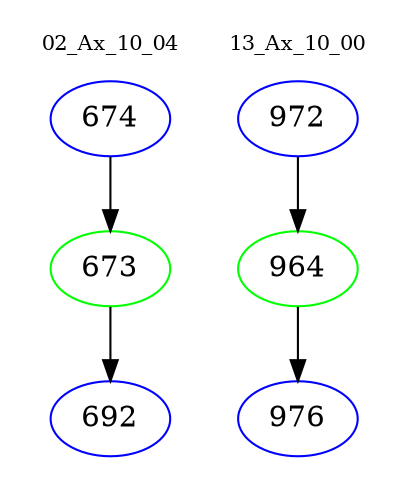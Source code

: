 digraph{
subgraph cluster_0 {
color = white
label = "02_Ax_10_04";
fontsize=10;
T0_674 [label="674", color="blue"]
T0_674 -> T0_673 [color="black"]
T0_673 [label="673", color="green"]
T0_673 -> T0_692 [color="black"]
T0_692 [label="692", color="blue"]
}
subgraph cluster_1 {
color = white
label = "13_Ax_10_00";
fontsize=10;
T1_972 [label="972", color="blue"]
T1_972 -> T1_964 [color="black"]
T1_964 [label="964", color="green"]
T1_964 -> T1_976 [color="black"]
T1_976 [label="976", color="blue"]
}
}
